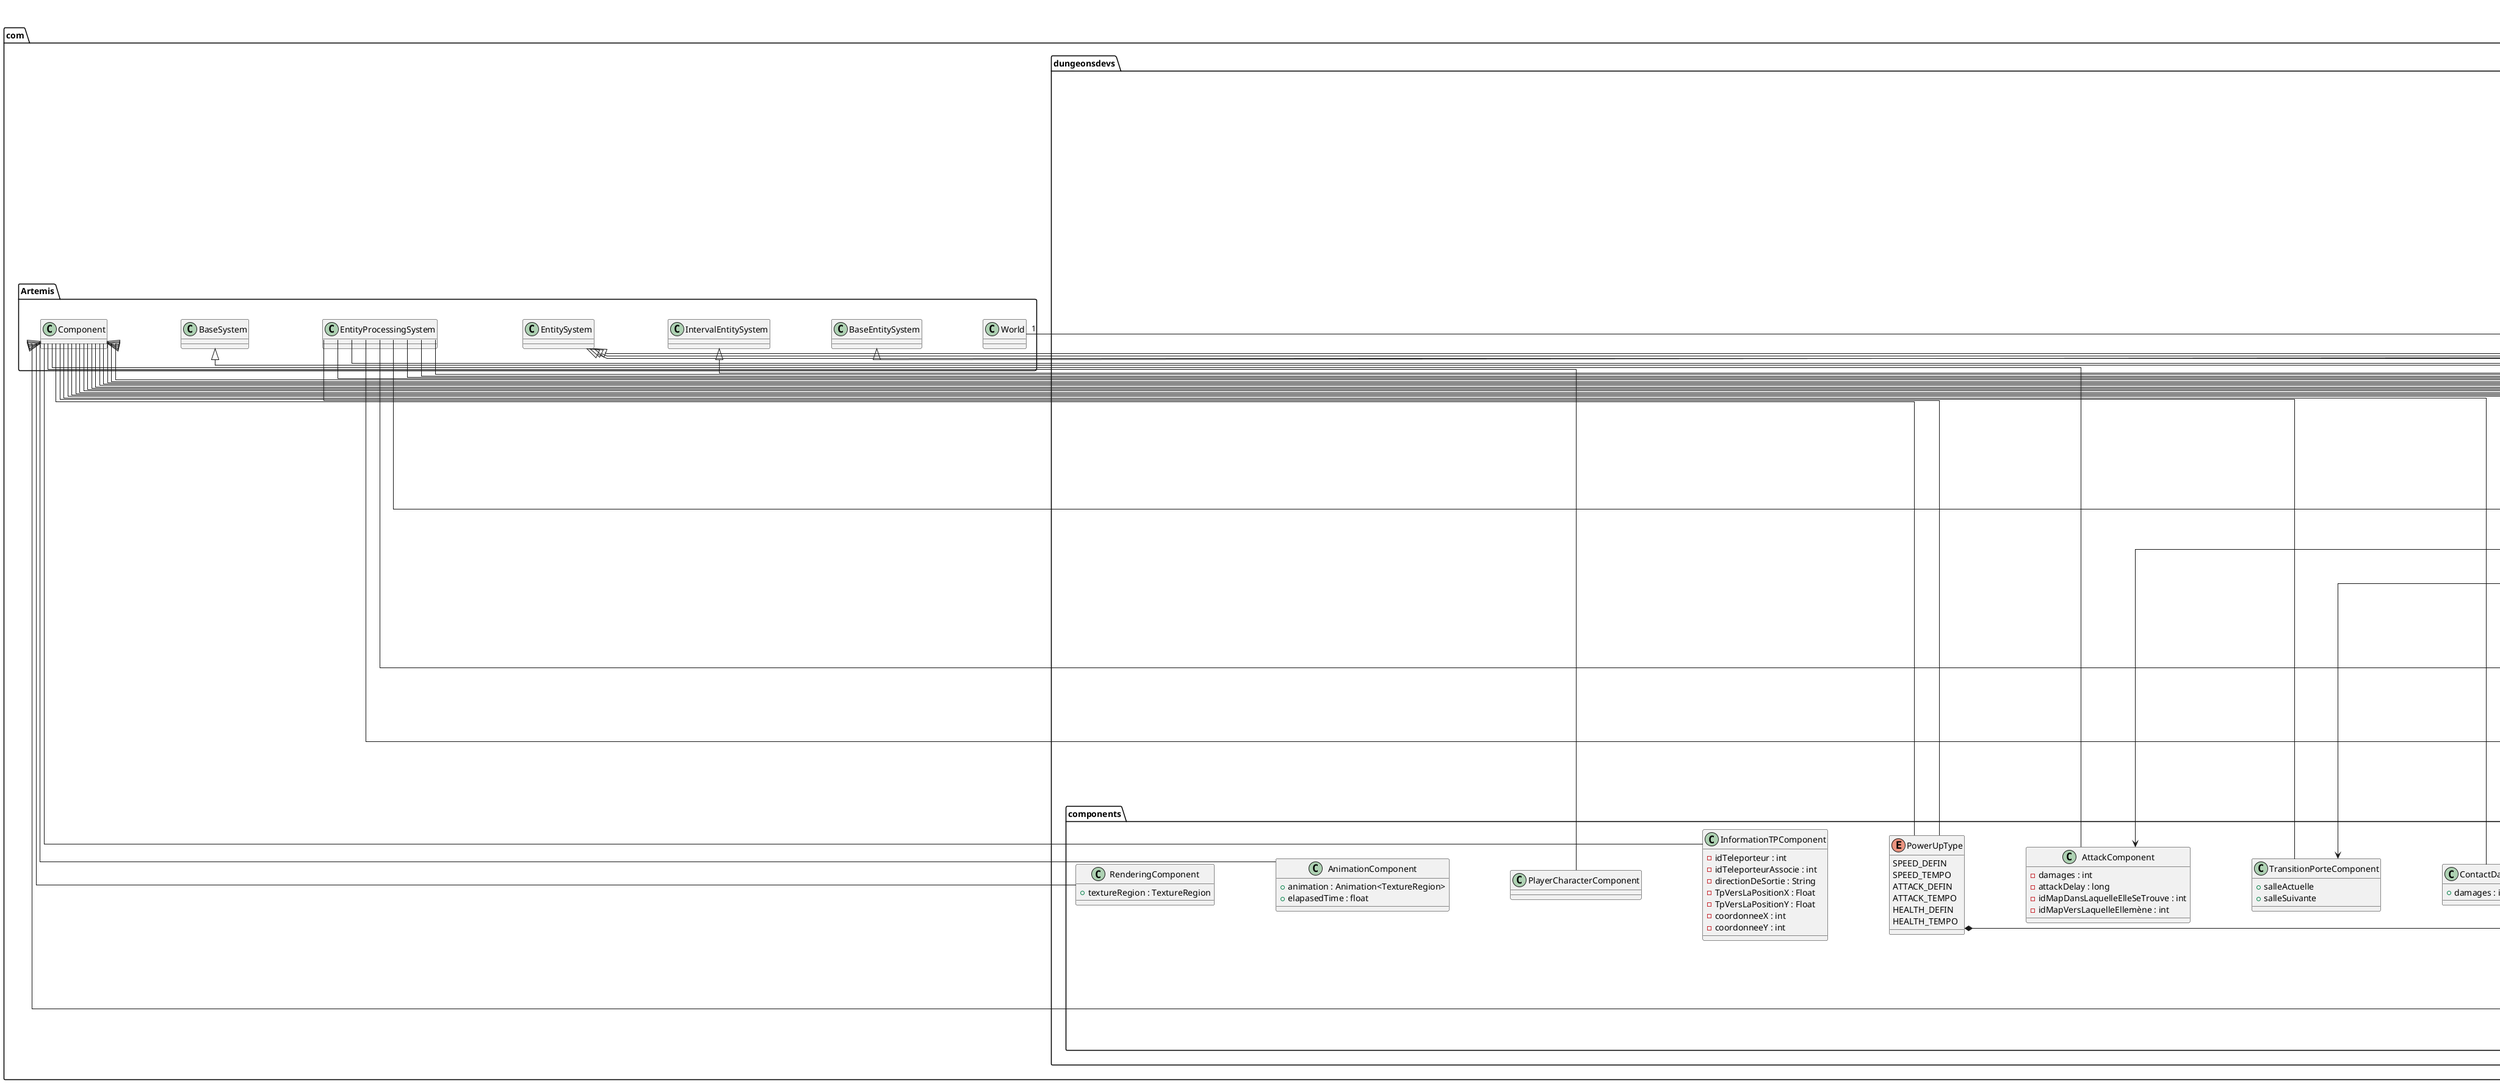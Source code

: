 @startuml
/'
******************
    Setups and includes
******************
'/
skinparam linetype ortho
skinparam Nodesep 100
' skinparam ranksep 100
skinparam groupInheritance 3

!global $artemisWorldClass = com.Artemis.World
!global $box2dWorldClass = com.badlogic.gdx.physics.box2d.World


namespace com.Artemis {

}

namespace com.badlogic {

}

!procedure $defineAsComponent($className)
    com.Artemis.Component <|-- $className
!endprocedure

!procedure $defineAsSystem($className, $systemType="EntitySystem")
    com.Artemis.$systemType <|-- $className
!endprocedure

!procedure $defineAsEntity($className)
    com.Artemis.Entity <|-- $className
!endprocedure

!procedure $defineAsArchetype($className)
    com.Artemis.Archetype <|-- $className
!endprocedure

!procedure $defineAsScreen($className)
    com.badlogic.gdx.Screen <|.. $className
    com.dungeonsdevs.screens.DungeonGameScreen <|.. $className
!endprocedure

!procedure $addRelationship($class1Name, $class2Name, $leftMultiplicity=" ", $rightMultiplicity=" ", $sign="--", $relationship="", $direction=">")
    $class1Name "$leftMultiplicity"$sign"$rightMultiplicity" $class2Name : $relationship $direction
!endprocedure

!unquoted procedure $addRelationshipsToClass($className, $classes, $leftMultiplicity=" ", $rightMultiplicity=" ", $sign="--", $relationship="", $direction=">")
    !foreach $class in %splitstr($classes, ",")
        $addRelationship($className, $class, $leftMultiplicity, $rightMultiplicity, $sign, $relationship, $direction)
    !endfor
!endprocedure

/'
******************
    Components
******************
'/
namespace com.dungeonsdevs.components {
    $defineAsComponent(PhysicsComponent)
    $defineAsComponent(RenderingComponent)
    $defineAsComponent(AnimationComponent)
    $defineAsComponent(InputComponent)
    $defineAsComponent(EntityStateComponent)
    $defineAsComponent(MovementComponent)
    $defineAsComponent(LoadedMapComponent)
    $defineAsComponent(TransitionPorteComponent)
    $defineAsComponent(SalleActuelleJoueurComponent)
    $defineAsComponent(HealthComponent)
    $defineAsComponent(PlayerCharacterComponent)
    $defineAsComponent(InvincibilityComponent)
    $defineAsComponent(AttackComponent)
    $defineAsComponent(AttackEntityComponent)
    $defineAsComponent(ContactDamageComponent)
    $defineAsComponent(SalleAssocieeComponent)
    $defineAsComponent(InformationTPComponent)
    $defineAsComponent(PiegeActifComponent)
    $defineAsComponent(PowerUpType)
    $defineAsComponent(PowerUpTypeComponent)
    $defineAsComponent(PowerUpUserComponent)
    $defineAsComponent(TeleportationComponent)


    class PhysicsComponent {
        + body : Body
    }

    class RenderingComponent {
        + textureRegion : TextureRegion
    }

    class AnimationComponent {
        + animation : Animation<TextureRegion>
        + elapasedTime : float
    }

    class InputComponent {
        + left : bool
        + right : bool
        + up : bool
        + down : bool
    }

    enum EntityState {
        IDLE
        RUNNING
        SLOWING_DOWN
    }

    class EntityStateComponent {
        + timeRemainingInCurrentState : float
    }


    class MovementComponent {
        + maxSpeedInMeterPerSecond : float
        + decelerationTimeInSeconds : float
        + initialVelocityAtStartOfDeceleration : Vector2
    }

    class LoadedMapComponent {
            + lienasset : String
            + idMap : int
            + loaded : Boolean
            + map : TiledMap
    }

    class TransitionPorteComponent {
                + salleActuelle
                + salleSuivante
    }

    class SalleActuelleJoueurComponent {
            + idMap
    }

    class HealthComponent {
        + health : int
        + maxHealth : int
    }

    class AttackComponent {
        - damages : int
        - attackDelay : long
    }

        class AttackEntityComponent {
            + startime : long
            + autodestroyTime : long
            + boundbody : Body
            + offset : float
        }

        class ContactDamageComponent {
            + damages : int
        }

    class PlayerCharacterComponent {
        ' Sert juste à identifier les entités qui sont des joueurs
    }

    class InvincibilityComponent {
        + timeRemaining : float
    }

    class AttackComponent {
        - idMapDansLaquelleElleSeTrouve : int
        - idMapVersLaquelleEllemène : int
    }

    class SalleAssocieeComponent {
        - idmap : int
    }

    class InformationTPComponent {
        - idTeleporteur : int
        - idTeleporteurAssocie : int
        - directionDeSortie : String
        - TpVersLaPositionX : Float
        - TpVersLaPositionY : Float
        - coordonneeX : int
        - coordonneeY : int
    }

    class PiegeActifComponent {
        - action : Boolean
    }

    enum PowerUpType{
        SPEED_DEFIN
        SPEED_TEMPO
        ATTACK_DEFIN
        ATTACK_TEMPO
        HEALTH_DEFIN
        HEALTH_TEMPO
    }

    class PowerUpTypeComponent {
        - powerUpType : PowerUpType
        - duration : long
        - value : float
    }

    class PowerUpUserComponent {
        - powerUpNtba : Entity
        - speedLastAppliedTime : long
        - speedDuration : long
        - attackLastAppliedTime : long
        - attackDuration : long
        - originalAttack : float
        - OriginalSpeed : float
    }
    class TeleportationComponent {
        - X : float
        - Y : float
        - doitEtreFait : boolean
    }

    $addRelationship(EntityStateComponent, EntityState, $rightMultiplicity="1", $sign="*--")
    $addRelationship(PowerUpType, PowerUpTypeComponent, $rightMultiplicity="1", $sign="*--")

}

namespace com.dungeonsdevs.screens {
    interface DungeonGameScreen {
        + reinitialize()
    }
    class GameScreen {
        + GameScreen(game: DungeonGame)
        + render(delta: float)
        + resize(width: int, height: int)
        + dispose()
    }
    class GameOverScreen {
        + GameOverScreen(game: DungeonGame)
        + render(delta: float)
        + resize(width: int, height: int)
        + dispose()
    }

    $defineAsScreen(GameScreen)
    $defineAsScreen(GameOverScreen)
}

/'
******************
    Systems
******************
'/
namespace com.dungeonsdevs.systems {
    class MovementSystem {
        - Logger logger
        - ComponentMapper<EntityStateComponent> stateMapper
        - ComponentMapper<PhysicsComponent> physicsMapper
        - ComponentMapper<MovementComponent> movementSpecsMapper
        - ComponentMapper<InputComponent> inputMapper
        # process(entity: Entity)
        - calculateMovementVector(input: InputComponent): Vector2
        - transitionAndRun(entity: Entity, movementVector: Vector2, movementComponent: MovementComponent, physicsComponent: PhysicsComponent): void
        ' private void transitionToSlowingDown(Entity e, MovementComponent movementComponent, PhysicsComponent physicsComponent)
        - transitionToSlowingDown(entity: Entity, movementComponent: MovementComponent, physicsComponent: PhysicsComponent): void
        - transitionToIdle(entity: Entity, physicsComponent: PhysicsComponent, movementComponent: MovementComponent): void
        - slowDown(entity: Entity, stateComponent: EntityStateComponent, movementComponent: MovementComponent, physicsComponent: PhysicsComponent): void
    }


    class StateManagementSystem {
        # process(entity: Entity)
        + transition(stateComponent: EntityStateComponent, state: EntityState): bool
    }

    class MapStateManagementSystem {
        # process(entity: Entity)
    }

    class PhysicsSystem {
        - timeStep : float
        - VELOCITY_ITERATIONS : int
        - POSITION_ITERATIONS : int
        # processSystem()
    }

    class InputSystem {
        - ComponentMapper<InputComponent> inputMapper
        # process(entity: Entity)
    }

    class RenderingSystem {

    }

    class ChangeurDeSalleSystem {

    }

    class HudSystem {
        - Stage hudStage
        - Label healthLabel
        - ComponentMapper<HealthComponent> healthMapper
        # processSystem() : void
        - updateHealthLabel(healthComponent: HealthComponent) : void
        # dispose() :void
    }

    class GameOverSystem {
        + GameOverSystem(game: DungeonGame)
        # process(entity: Entity)
    }

    class InvincibilitySystem {
        - ComponentMapper<InvincibilityComponent> invincibilityMapper
        # process(entity: Entity)
    }

    class AttackEntitySystem {
        - world : World
        # process(entity: Entity)
    }

    class AttackSystem {
        - world : World
        - lastAttack : long
        # process(entity: Entity)
    }

    class CollisionSystem {
        + BeginContact(Contact contact)
    }

    class MapLoaderSystem {
        + loader : TxMapLoader
        + idMap : int
        + ProcessSystem(Entity e)
    }

    class RoomInitializerSystem {
        + box2dworld : World
        + salleActuelle : int
        + joueur : Entity
        + listeADesactiver : Array<Body>
        + ProcessSystem(Entity e)
        + createBoundary(float x, float y, float width, float height, BodyDef bdf)
    }
    class powerUpSystem {
        + box2dworld : World
        + Process(Entity e)
    }

    class TeleportationSystem {
        + Process(Entity e)
    }

    class TrapExtinctionSystem {
        + box2dworld : World
        + Process(Entity e)
    }

        $addRelationship(RoomInitializerSystem, PowerUpTypeComponent, $sign="-->", $relationship="updates")
        $addRelationship(powerUpSystem, PowerUpTypeComponent, $sign="-->", $relationship="updates")
    $addRelationship(CollisionSystem, PowerUpUserComponent, $sign="-->", $relationship="updates")
    $addRelationship(powerUpSystem, PowerUpUserComponent, $sign="-->", $relationship="updates")
    $addRelationship(CollisionSystem, ContactDamageComponent, $sign="-->", $relationship="updates")
    $addRelationship(RoomInitializerSystem, SalleAssocieeComponent, $sign="-->", $relationship="updates")

    $addRelationship(CollisionSystem, TransitionPorteComponent, $sign="-->", $relationship="updates")
    $addRelationship(MapLoaderSystem, LoadedMapComponent, $sign="-->", $relationship="updates")
    $addRelationship(RoomInitializerSystem, LoadedMapComponent, $sign="-->", $relationship="uses")
    $addRelationship(powerUpSystem, MovementComponent, $sign="-->", $relationship="updates")
    $addRelationship(TrapExtinctionSystem, PiegeActifComponent, $sign="-->", $relationship="updates")
    $addRelationship(TeleportationSystem, TeleportationComponent, $sign="-->", $relationship="updates")
    $addRelationship(AttackEntitySystem, AttackEntityComponent, $sign="-->", $relationship="uses")
    $addRelationship(AttackSystem, AttackComponent, $sign="-->", $relationship="uses")
    $addRelationship(MovementSystem, StateManagementSystem, $sign="-->", $relationship="uses")
    $addRelationship(MovementSystem, InputComponent, $sign="-->", $relationship="checks")
    $addRelationshipsToClass(MovementSystem, "EntityStateComponent, PhysicsComponent", $rightMultiplicity="*", $sign="-->", $relationship="updates")
    $addRelationship(StateManagementSystem, EntityStateComponent, $sign="-->", $relationship="updates")
    $addRelationship(PhysicsSystem, $box2dWorldClass, $sign="-->", $rightMultiplicity="1", $relationship="updates", $direction=">")
    $addRelationship(InputSystem, InputComponent, $sign="-->", $relationship="updates")
    $addRelationship(ChangeurDeSalleSystem, MapStateComponent, $sign="-->", $relationship="updates")
    $addRelationship(ChangeurDeSalleSystem, SalleActuelleJoueurComponent, $sign="-->", $relationship="updates")
    $addRelationship(HudSystem, HealthComponent, $sign="-->", $rightMultiplicity="1", $relationship="reads")
    $addRelationship(GameOverSystem, HealthComponent, $sign="-->", $rightMultiplicity="1", $relationship="reads")
    $addRelationship(GameOverSystem, DungeonGame, $sign="*--", $rightMultiplicity="1", $relationship="has")
    $addRelationship(InvincibilitySystem, InvincibilityComponent, $sign="-->", $relationship="updates")

    $defineAsSystem(MovementSystem, "EntityProcessingSystem")
    $defineAsSystem(StateManagementSystem, "EntityProcessingSystem")
    $defineAsSystem(PhysicsSystem, "IntervalEntitySystem")
    $defineAsSystem(InputSystem, "EntityProcessingSystem")
    $defineAsSystem(RenderingSystem)
    $defineAsSystem(ChangeurDeSalleSystem)
    $defineAsSystem(HudSystem, "BaseEntitySystem")
    $defineAsSystem(GameOverSystem, "EntityProcessingSystem")
    $defineAsSystem(InvincibilitySystem, "EntityProcessingSystem")

    $defineAsSystem(CollisionSystem, "BaseSystem")
    $defineAsSystem(MapLoaderSystem, "EntitySystem")
    $defineAsSystem(RoomInitializerSystem, "EntityProcessingSystem")
    $defineAsSystem(PowerUpType, "EntityProcessingSystem")
    $defineAsSystem(TrapExtinctionSystem, "EntityProcessingSystem")
    $defineAsSystem(TeleportationSystem, "EntityProcessingSystem")



    Note top of MovementSystem
    Le Systeme de mouvement n'agit que sur les entités d'Archetype PlayerCharacter
    End Note
}

!$classes = $artemisWorldClass + "," + $box2dWorldClass + ", DungeonGame,HudSystem"
    $addRelationshipsToClass(GameScreen, $classes, $rightMultiplicity="1", $sign="*--", $relationship="has")
'*****************

namespace utils {
    class GameAspects {
        + PLAYER_CHARACTER_ASPECT : Aspect.Builder
    }

    class GameArchetypes {
        + PLAYER_CHARACTER_ARCHETYPE : Archetype.Builder
        + MAP_ARCHETYPE : Archetype.Builder
        + PORTE_ARCHETYPE : Archetype.Builder
        + MUR_ARCHETYPE : Archetype.Builder
        + MONSTRE_ARCHETYPE : Archetype.Builder
        + ATTACK_ENTITY_ARCHETYPE : Archetype.Builder
        + TRAP_ENTITY_ARCHETYPE : Archetype.Builder
        + TELEPORTEUR_ENTITY_ARCHETYPE : Archetype.Builder
        + POWER_UP_ARCHETYPE : Archetype.Builder
    }

    class Constants {
        + PLAYER_CHAR_MAX_VELOCITY : float
        + PLAYER_CHAR_DECELERATION_TIME : float
    }

    Note as PlayerCharacterArchetypeNote
    L'archetype PlayerCharacter possède les composants suivant:
    - EntityStateComponent
    - PhysicsComponent
    - RenderingComponent
    - AnimationComponent
    - InputComponent
    - MovementComponent
    - SalleActuelleJoueurComponent
    - PlayerCharacterComponent
    L'archetype Map possède les composants suivant:
    - LoadedMapComponent
    - MapStateComponent
    - RenderingComponent
    L'archetype Porte possède les composants suivant:
    - PhysicsComponent
    - MapStateComponent
    L'archetype Mur possède les composants suivant:
    - PhysicsComponent
    End Note
    PlayerCharacterArchetypeNote .. GameArchetypes::PLAYER_CHARACTER_ARCHETYPE
    PlayerCharacterArchetypeNote .. GameAspects::PLAYER_CHARACTER_ASPECT
}

'*****************


class DungeonGame extends com.badlogic.gdx.Game {
    + create() : void
    + render() : void
    + restartGame() : void
    + gameOver() : void
}
$addRelationshipsToClass(DungeonGame, "GameScreen, GameOverScreen", $rightMultiplicity="1", $sign="*--", $relationship="has")

' hide components

@enduml